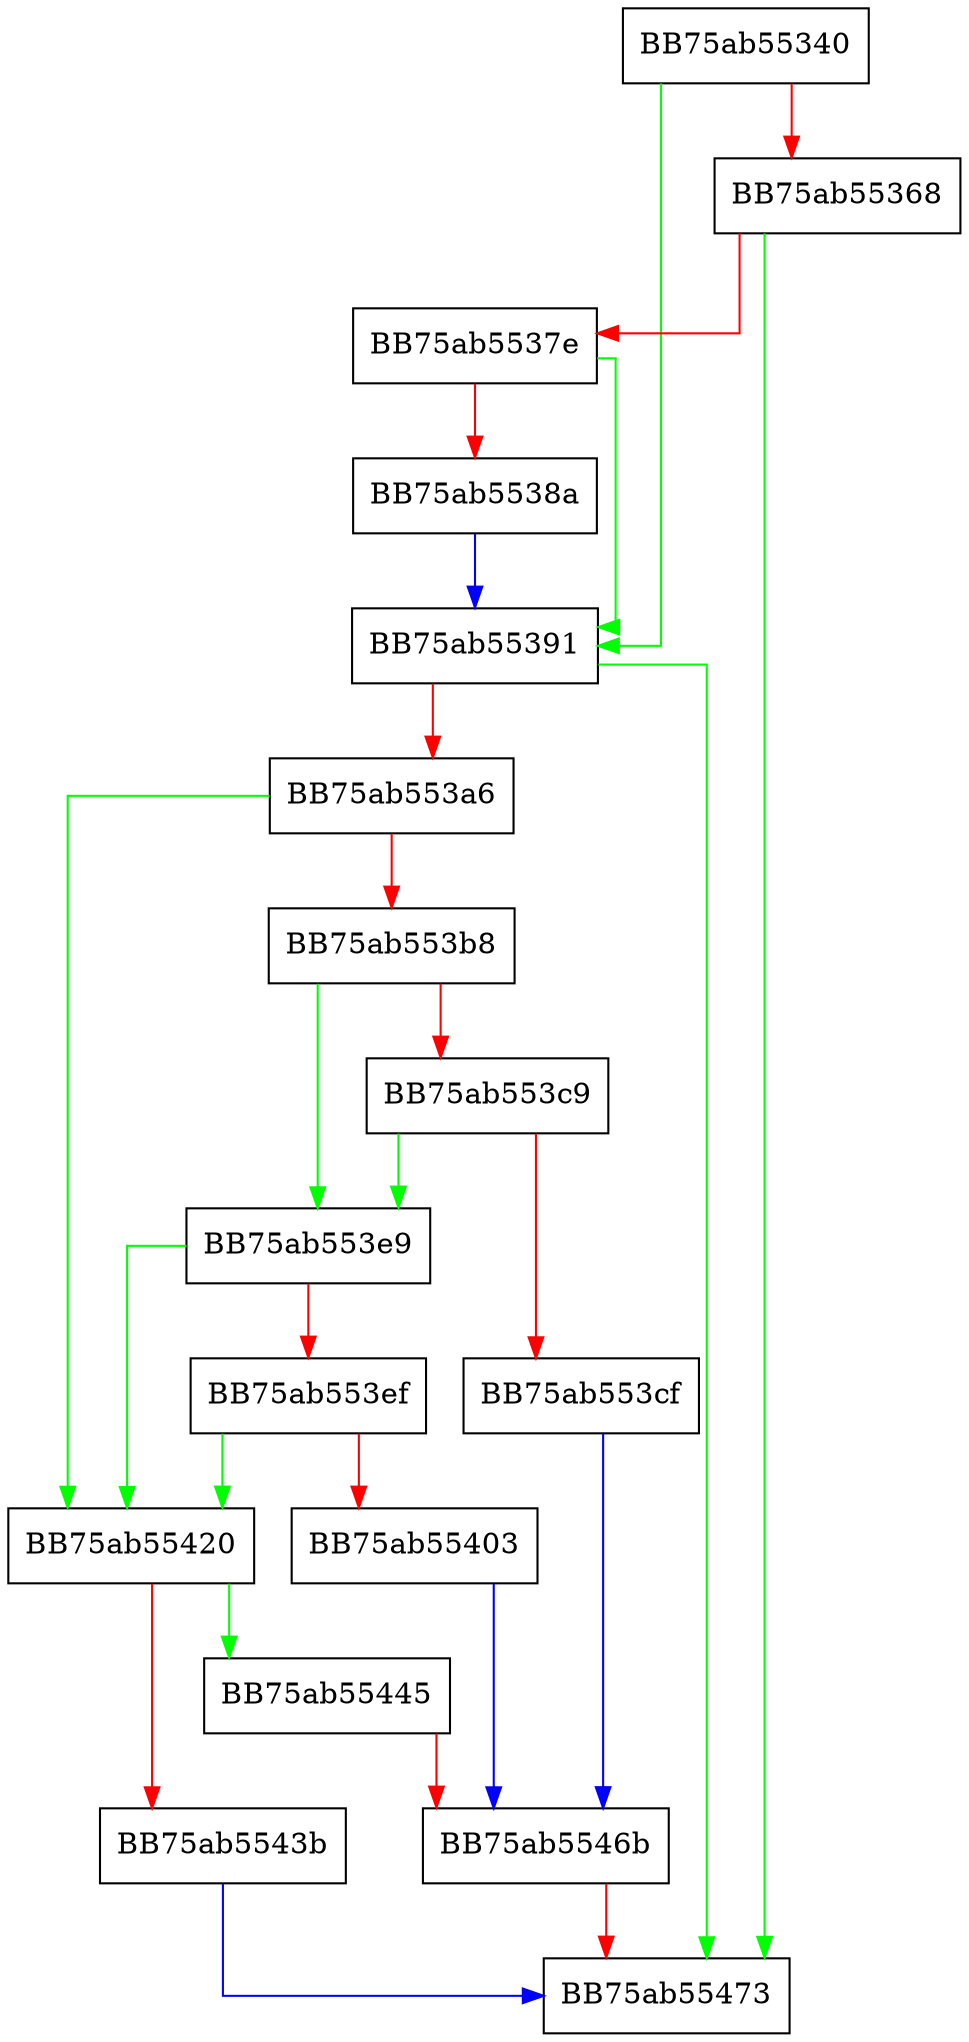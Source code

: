 digraph roundFunc {
  node [shape="box"];
  graph [splines=ortho];
  BB75ab55340 -> BB75ab55391 [color="green"];
  BB75ab55340 -> BB75ab55368 [color="red"];
  BB75ab55368 -> BB75ab55473 [color="green"];
  BB75ab55368 -> BB75ab5537e [color="red"];
  BB75ab5537e -> BB75ab55391 [color="green"];
  BB75ab5537e -> BB75ab5538a [color="red"];
  BB75ab5538a -> BB75ab55391 [color="blue"];
  BB75ab55391 -> BB75ab55473 [color="green"];
  BB75ab55391 -> BB75ab553a6 [color="red"];
  BB75ab553a6 -> BB75ab55420 [color="green"];
  BB75ab553a6 -> BB75ab553b8 [color="red"];
  BB75ab553b8 -> BB75ab553e9 [color="green"];
  BB75ab553b8 -> BB75ab553c9 [color="red"];
  BB75ab553c9 -> BB75ab553e9 [color="green"];
  BB75ab553c9 -> BB75ab553cf [color="red"];
  BB75ab553cf -> BB75ab5546b [color="blue"];
  BB75ab553e9 -> BB75ab55420 [color="green"];
  BB75ab553e9 -> BB75ab553ef [color="red"];
  BB75ab553ef -> BB75ab55420 [color="green"];
  BB75ab553ef -> BB75ab55403 [color="red"];
  BB75ab55403 -> BB75ab5546b [color="blue"];
  BB75ab55420 -> BB75ab55445 [color="green"];
  BB75ab55420 -> BB75ab5543b [color="red"];
  BB75ab5543b -> BB75ab55473 [color="blue"];
  BB75ab55445 -> BB75ab5546b [color="red"];
  BB75ab5546b -> BB75ab55473 [color="red"];
}